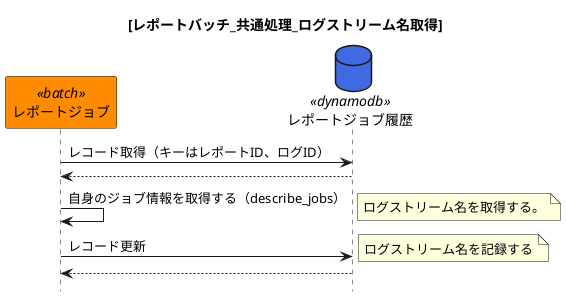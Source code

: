 @startuml{Batch_レポート_共通処理_ログストリーム名取得.png}
title [レポートバッチ_共通処理_ログストリーム名取得]
hide footbox

participant レポートジョブ as batch_report_job <<batch>> #darkorange
database レポートジョブ履歴 as table_report_joblog <<dynamodb>> #royalblue

batch_report_job -> table_report_joblog :レコード取得（キーはレポートID、ログID）
table_report_joblog --> batch_report_job
batch_report_job -> batch_report_job :自身のジョブ情報を取得する（describe_jobs）
note right :ログストリーム名を取得する。
batch_report_job -> table_report_joblog :レコード更新
note right :ログストリーム名を記録する
table_report_joblog --> batch_report_job

@enduml